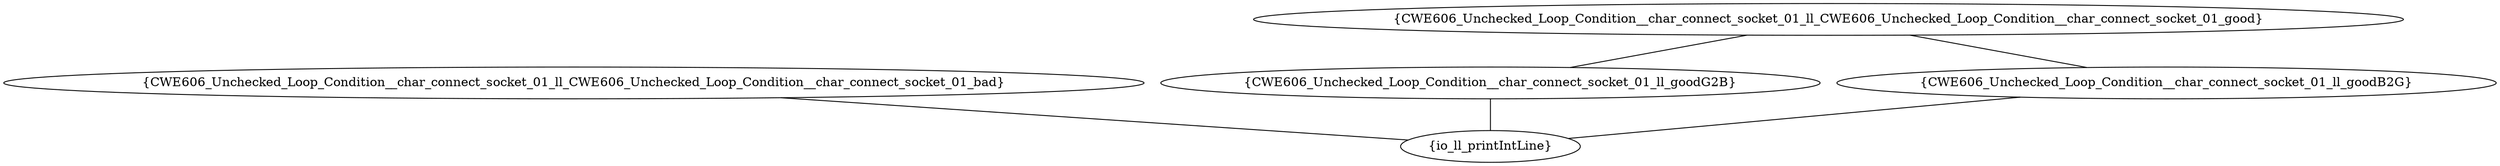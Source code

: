 graph "cg graph" {
CWE606_Unchecked_Loop_Condition__char_connect_socket_01_ll_CWE606_Unchecked_Loop_Condition__char_connect_socket_01_bad [label="{CWE606_Unchecked_Loop_Condition__char_connect_socket_01_ll_CWE606_Unchecked_Loop_Condition__char_connect_socket_01_bad}"];
io_ll_printIntLine [label="{io_ll_printIntLine}"];
CWE606_Unchecked_Loop_Condition__char_connect_socket_01_ll_CWE606_Unchecked_Loop_Condition__char_connect_socket_01_good [label="{CWE606_Unchecked_Loop_Condition__char_connect_socket_01_ll_CWE606_Unchecked_Loop_Condition__char_connect_socket_01_good}"];
CWE606_Unchecked_Loop_Condition__char_connect_socket_01_ll_goodG2B [label="{CWE606_Unchecked_Loop_Condition__char_connect_socket_01_ll_goodG2B}"];
CWE606_Unchecked_Loop_Condition__char_connect_socket_01_ll_goodB2G [label="{CWE606_Unchecked_Loop_Condition__char_connect_socket_01_ll_goodB2G}"];
CWE606_Unchecked_Loop_Condition__char_connect_socket_01_ll_CWE606_Unchecked_Loop_Condition__char_connect_socket_01_bad -- io_ll_printIntLine;
CWE606_Unchecked_Loop_Condition__char_connect_socket_01_ll_CWE606_Unchecked_Loop_Condition__char_connect_socket_01_good -- CWE606_Unchecked_Loop_Condition__char_connect_socket_01_ll_goodG2B;
CWE606_Unchecked_Loop_Condition__char_connect_socket_01_ll_CWE606_Unchecked_Loop_Condition__char_connect_socket_01_good -- CWE606_Unchecked_Loop_Condition__char_connect_socket_01_ll_goodB2G;
CWE606_Unchecked_Loop_Condition__char_connect_socket_01_ll_goodG2B -- io_ll_printIntLine;
CWE606_Unchecked_Loop_Condition__char_connect_socket_01_ll_goodB2G -- io_ll_printIntLine;
}
